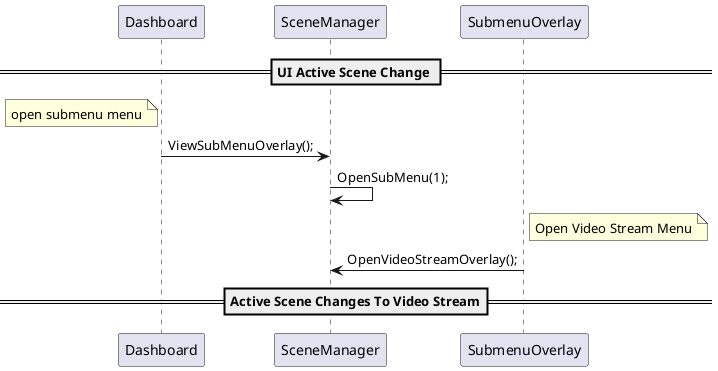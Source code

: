 @startuml
== UI Active Scene Change ==
participant Dashboard
participant SceneManager
participant SubmenuOverlay
note left of Dashboard : open submenu menu
Dashboard->SceneManager : ViewSubMenuOverlay();
SceneManager->SceneManager : OpenSubMenu(1);
note Right of SubmenuOverlay : Open Video Stream Menu
SubmenuOverlay->SceneManager : OpenVideoStreamOverlay();
==Active Scene Changes To Video Stream==
@enduml